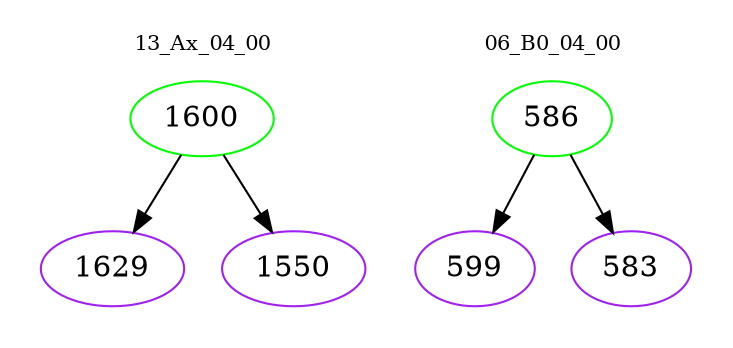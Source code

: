 digraph{
subgraph cluster_0 {
color = white
label = "13_Ax_04_00";
fontsize=10;
T0_1600 [label="1600", color="green"]
T0_1600 -> T0_1629 [color="black"]
T0_1629 [label="1629", color="purple"]
T0_1600 -> T0_1550 [color="black"]
T0_1550 [label="1550", color="purple"]
}
subgraph cluster_1 {
color = white
label = "06_B0_04_00";
fontsize=10;
T1_586 [label="586", color="green"]
T1_586 -> T1_599 [color="black"]
T1_599 [label="599", color="purple"]
T1_586 -> T1_583 [color="black"]
T1_583 [label="583", color="purple"]
}
}
